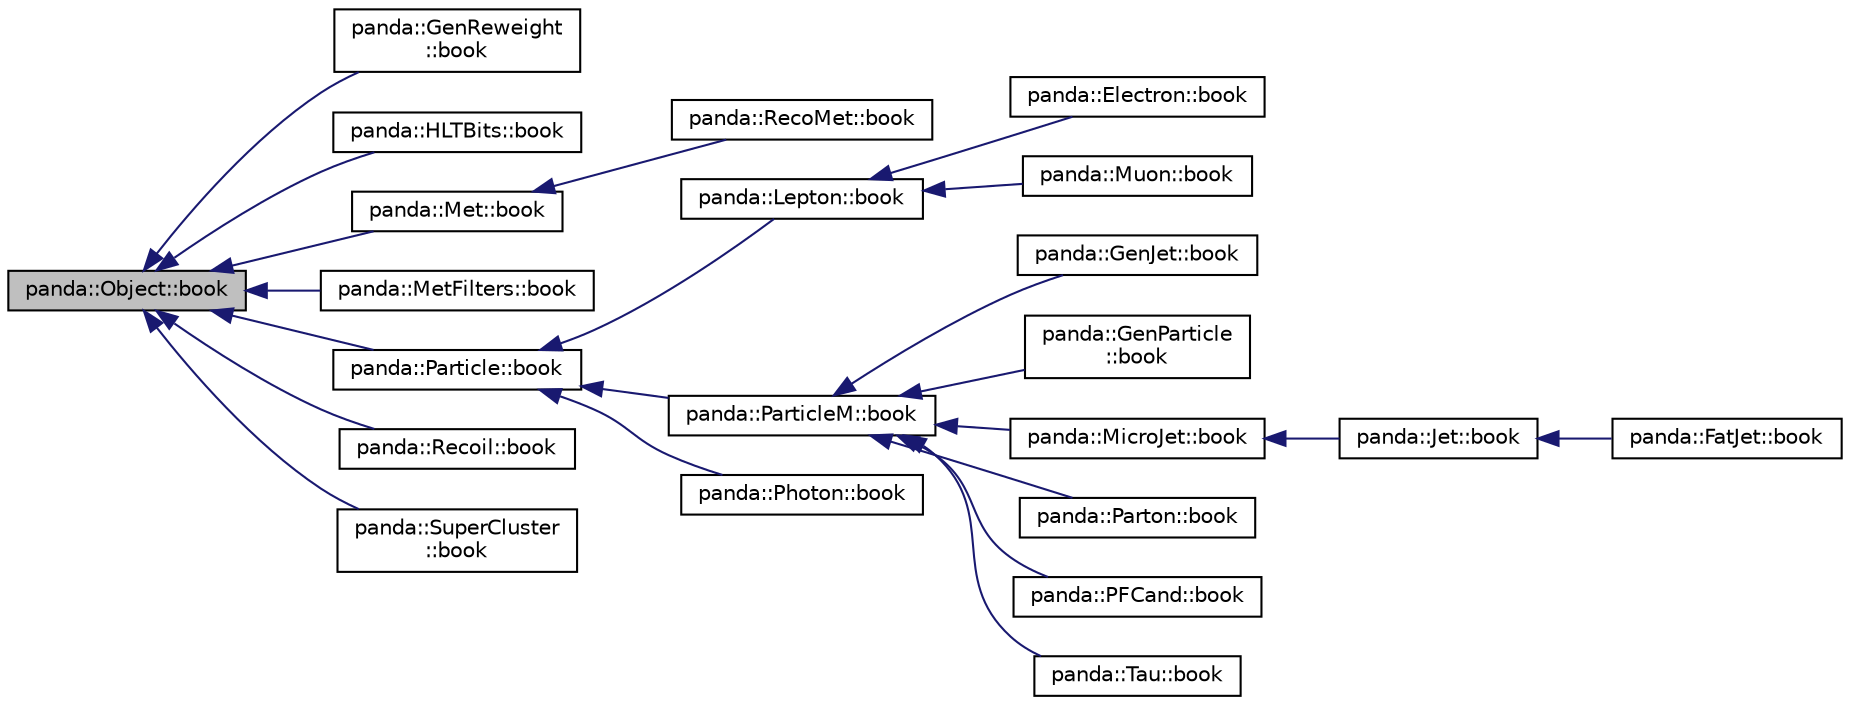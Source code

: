 digraph "panda::Object::book"
{
 // INTERACTIVE_SVG=YES
  edge [fontname="Helvetica",fontsize="10",labelfontname="Helvetica",labelfontsize="10"];
  node [fontname="Helvetica",fontsize="10",shape=record];
  rankdir="LR";
  Node1 [label="panda::Object::book",height=0.2,width=0.4,color="black", fillcolor="grey75", style="filled" fontcolor="black"];
  Node1 -> Node2 [dir="back",color="midnightblue",fontsize="10",style="solid"];
  Node2 [label="panda::GenReweight\l::book",height=0.2,width=0.4,color="black", fillcolor="white", style="filled",URL="$classpanda_1_1GenReweight.html#a1954e0eca16ff2540a5136e266f70626",tooltip="Book new branches to the tree corresponding to the variables of this object. "];
  Node1 -> Node3 [dir="back",color="midnightblue",fontsize="10",style="solid"];
  Node3 [label="panda::HLTBits::book",height=0.2,width=0.4,color="black", fillcolor="white", style="filled",URL="$classpanda_1_1HLTBits.html#a0ff2d398553ab592232fc0d9eb89a0e0",tooltip="Book new branches to the tree corresponding to the variables of this object. "];
  Node1 -> Node4 [dir="back",color="midnightblue",fontsize="10",style="solid"];
  Node4 [label="panda::Met::book",height=0.2,width=0.4,color="black", fillcolor="white", style="filled",URL="$classpanda_1_1Met.html#aca05a4a18ca9ff84de5761e081169fd3",tooltip="Book new branches to the tree corresponding to the variables of this object. "];
  Node4 -> Node5 [dir="back",color="midnightblue",fontsize="10",style="solid"];
  Node5 [label="panda::RecoMet::book",height=0.2,width=0.4,color="black", fillcolor="white", style="filled",URL="$classpanda_1_1RecoMet.html#a3930c94d8aa8e2c46d87d7d55625f1fb",tooltip="Book new branches to the tree corresponding to the variables of this object. "];
  Node1 -> Node6 [dir="back",color="midnightblue",fontsize="10",style="solid"];
  Node6 [label="panda::MetFilters::book",height=0.2,width=0.4,color="black", fillcolor="white", style="filled",URL="$classpanda_1_1MetFilters.html#afa8d93edaa81edb2f746de3e62fc6303",tooltip="Book new branches to the tree corresponding to the variables of this object. "];
  Node1 -> Node7 [dir="back",color="midnightblue",fontsize="10",style="solid"];
  Node7 [label="panda::Particle::book",height=0.2,width=0.4,color="black", fillcolor="white", style="filled",URL="$classpanda_1_1Particle.html#aaf351374f253978216b4a893a1766a64",tooltip="Book new branches to the tree corresponding to the variables of this object. "];
  Node7 -> Node8 [dir="back",color="midnightblue",fontsize="10",style="solid"];
  Node8 [label="panda::Lepton::book",height=0.2,width=0.4,color="black", fillcolor="white", style="filled",URL="$classpanda_1_1Lepton.html#a4be584d13f41f6c922d6fe58056ec25d",tooltip="Book new branches to the tree corresponding to the variables of this object. "];
  Node8 -> Node9 [dir="back",color="midnightblue",fontsize="10",style="solid"];
  Node9 [label="panda::Electron::book",height=0.2,width=0.4,color="black", fillcolor="white", style="filled",URL="$classpanda_1_1Electron.html#a77a28ebcf6778febcd82ae81cbf7d74c",tooltip="Book new branches to the tree corresponding to the variables of this object. "];
  Node8 -> Node10 [dir="back",color="midnightblue",fontsize="10",style="solid"];
  Node10 [label="panda::Muon::book",height=0.2,width=0.4,color="black", fillcolor="white", style="filled",URL="$classpanda_1_1Muon.html#a24dbbfcffa726e1594dcccd1db34fe5f",tooltip="Book new branches to the tree corresponding to the variables of this object. "];
  Node7 -> Node11 [dir="back",color="midnightblue",fontsize="10",style="solid"];
  Node11 [label="panda::ParticleM::book",height=0.2,width=0.4,color="black", fillcolor="white", style="filled",URL="$classpanda_1_1ParticleM.html#acb4f53549465b6799cc02899a1a579eb",tooltip="Book new branches to the tree corresponding to the variables of this object. "];
  Node11 -> Node12 [dir="back",color="midnightblue",fontsize="10",style="solid"];
  Node12 [label="panda::GenJet::book",height=0.2,width=0.4,color="black", fillcolor="white", style="filled",URL="$classpanda_1_1GenJet.html#a0ca47c595bf1dce791d3c06c75f3fbaf",tooltip="Book new branches to the tree corresponding to the variables of this object. "];
  Node11 -> Node13 [dir="back",color="midnightblue",fontsize="10",style="solid"];
  Node13 [label="panda::GenParticle\l::book",height=0.2,width=0.4,color="black", fillcolor="white", style="filled",URL="$classpanda_1_1GenParticle.html#a748bcf33806985c71d40c09e564e46ba",tooltip="Book new branches to the tree corresponding to the variables of this object. "];
  Node11 -> Node14 [dir="back",color="midnightblue",fontsize="10",style="solid"];
  Node14 [label="panda::MicroJet::book",height=0.2,width=0.4,color="black", fillcolor="white", style="filled",URL="$classpanda_1_1MicroJet.html#a6d1f2d8a49162e3abdebd7647df6131e",tooltip="Book new branches to the tree corresponding to the variables of this object. "];
  Node14 -> Node15 [dir="back",color="midnightblue",fontsize="10",style="solid"];
  Node15 [label="panda::Jet::book",height=0.2,width=0.4,color="black", fillcolor="white", style="filled",URL="$classpanda_1_1Jet.html#af047a1a3e21716a28f9a1deaa9d43123",tooltip="Book new branches to the tree corresponding to the variables of this object. "];
  Node15 -> Node16 [dir="back",color="midnightblue",fontsize="10",style="solid"];
  Node16 [label="panda::FatJet::book",height=0.2,width=0.4,color="black", fillcolor="white", style="filled",URL="$classpanda_1_1FatJet.html#a733475668d0bd2a7dd5030909e87305c",tooltip="Book new branches to the tree corresponding to the variables of this object. "];
  Node11 -> Node17 [dir="back",color="midnightblue",fontsize="10",style="solid"];
  Node17 [label="panda::Parton::book",height=0.2,width=0.4,color="black", fillcolor="white", style="filled",URL="$classpanda_1_1Parton.html#aaffc6b5ba36cc920e48cc00cac8eb65e",tooltip="Book new branches to the tree corresponding to the variables of this object. "];
  Node11 -> Node18 [dir="back",color="midnightblue",fontsize="10",style="solid"];
  Node18 [label="panda::PFCand::book",height=0.2,width=0.4,color="black", fillcolor="white", style="filled",URL="$classpanda_1_1PFCand.html#ae77bd179a738d0e61895dc5e5182a45f",tooltip="Book new branches to the tree corresponding to the variables of this object. "];
  Node11 -> Node19 [dir="back",color="midnightblue",fontsize="10",style="solid"];
  Node19 [label="panda::Tau::book",height=0.2,width=0.4,color="black", fillcolor="white", style="filled",URL="$classpanda_1_1Tau.html#a4f31bfd77bced4bc2935e1cb2ddce5e7",tooltip="Book new branches to the tree corresponding to the variables of this object. "];
  Node7 -> Node20 [dir="back",color="midnightblue",fontsize="10",style="solid"];
  Node20 [label="panda::Photon::book",height=0.2,width=0.4,color="black", fillcolor="white", style="filled",URL="$classpanda_1_1Photon.html#af824c1f835d0c088bf82614984ab34ee",tooltip="Book new branches to the tree corresponding to the variables of this object. "];
  Node1 -> Node21 [dir="back",color="midnightblue",fontsize="10",style="solid"];
  Node21 [label="panda::Recoil::book",height=0.2,width=0.4,color="black", fillcolor="white", style="filled",URL="$classpanda_1_1Recoil.html#a82d484c82f00822053131eed5dbe9644",tooltip="Book new branches to the tree corresponding to the variables of this object. "];
  Node1 -> Node22 [dir="back",color="midnightblue",fontsize="10",style="solid"];
  Node22 [label="panda::SuperCluster\l::book",height=0.2,width=0.4,color="black", fillcolor="white", style="filled",URL="$classpanda_1_1SuperCluster.html#a9a140039f4cfbbb734b6983a757659b1",tooltip="Book new branches to the tree corresponding to the variables of this object. "];
}

